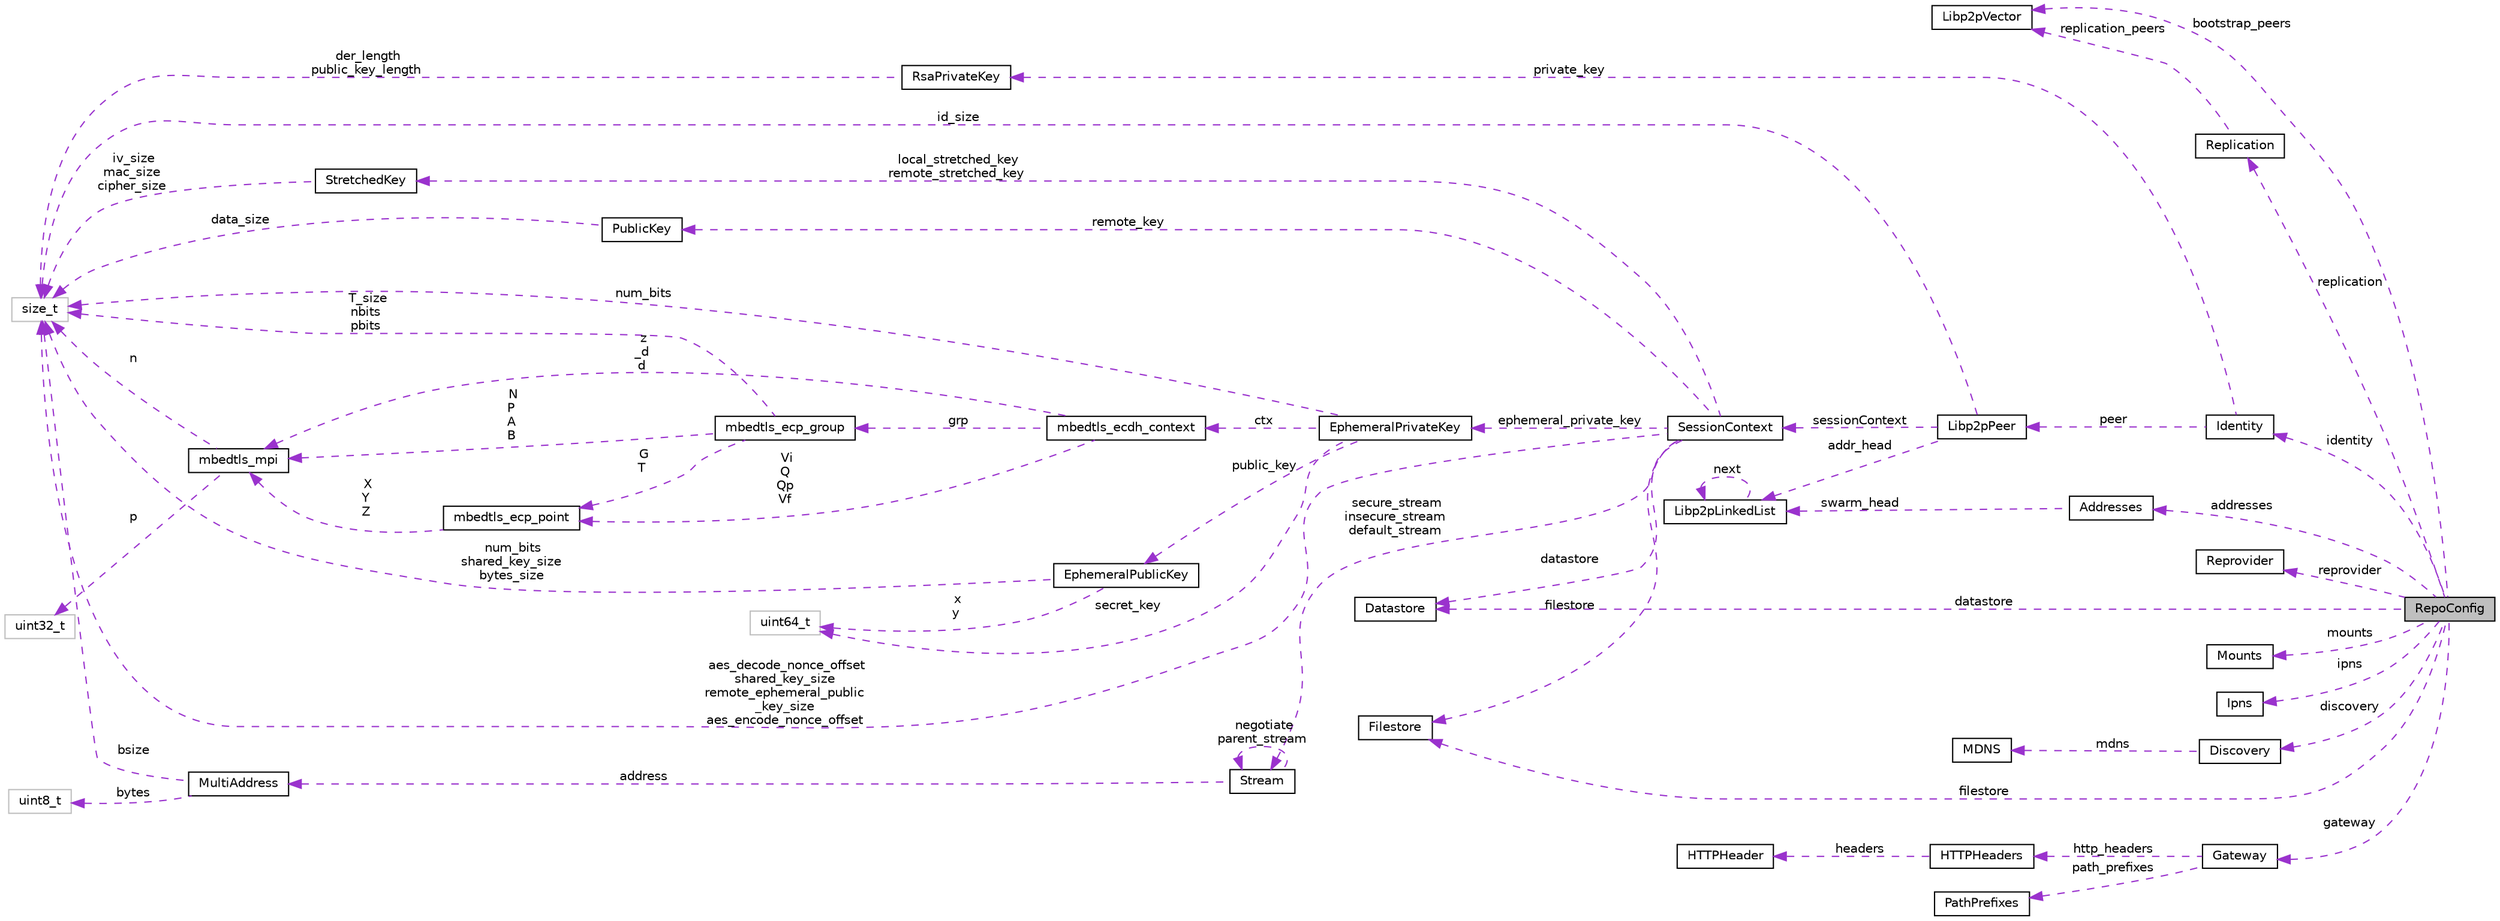 digraph "RepoConfig"
{
  edge [fontname="Helvetica",fontsize="10",labelfontname="Helvetica",labelfontsize="10"];
  node [fontname="Helvetica",fontsize="10",shape=record];
  rankdir="LR";
  Node1 [label="RepoConfig",height=0.2,width=0.4,color="black", fillcolor="grey75", style="filled", fontcolor="black"];
  Node2 -> Node1 [dir="back",color="darkorchid3",fontsize="10",style="dashed",label=" bootstrap_peers" ,fontname="Helvetica"];
  Node2 [label="Libp2pVector",height=0.2,width=0.4,color="black", fillcolor="white", style="filled",URL="$struct_libp2p_vector.html"];
  Node3 -> Node1 [dir="back",color="darkorchid3",fontsize="10",style="dashed",label=" identity" ,fontname="Helvetica"];
  Node3 [label="Identity",height=0.2,width=0.4,color="black", fillcolor="white", style="filled",URL="$struct_identity.html"];
  Node4 -> Node3 [dir="back",color="darkorchid3",fontsize="10",style="dashed",label=" peer" ,fontname="Helvetica"];
  Node4 [label="Libp2pPeer",height=0.2,width=0.4,color="black", fillcolor="white", style="filled",URL="$struct_libp2p_peer.html"];
  Node5 -> Node4 [dir="back",color="darkorchid3",fontsize="10",style="dashed",label=" sessionContext" ,fontname="Helvetica"];
  Node5 [label="SessionContext",height=0.2,width=0.4,color="black", fillcolor="white", style="filled",URL="$struct_session_context.html"];
  Node6 -> Node5 [dir="back",color="darkorchid3",fontsize="10",style="dashed",label=" ephemeral_private_key" ,fontname="Helvetica"];
  Node6 [label="EphemeralPrivateKey",height=0.2,width=0.4,color="black", fillcolor="white", style="filled",URL="$struct_ephemeral_private_key.html"];
  Node7 -> Node6 [dir="back",color="darkorchid3",fontsize="10",style="dashed",label=" secret_key" ,fontname="Helvetica"];
  Node7 [label="uint64_t",height=0.2,width=0.4,color="grey75", fillcolor="white", style="filled"];
  Node8 -> Node6 [dir="back",color="darkorchid3",fontsize="10",style="dashed",label=" public_key" ,fontname="Helvetica"];
  Node8 [label="EphemeralPublicKey",height=0.2,width=0.4,color="black", fillcolor="white", style="filled",URL="$struct_ephemeral_public_key.html"];
  Node7 -> Node8 [dir="back",color="darkorchid3",fontsize="10",style="dashed",label=" x\ny" ,fontname="Helvetica"];
  Node9 -> Node8 [dir="back",color="darkorchid3",fontsize="10",style="dashed",label=" num_bits\nshared_key_size\nbytes_size" ,fontname="Helvetica"];
  Node9 [label="size_t",height=0.2,width=0.4,color="grey75", fillcolor="white", style="filled"];
  Node9 -> Node6 [dir="back",color="darkorchid3",fontsize="10",style="dashed",label=" num_bits" ,fontname="Helvetica"];
  Node10 -> Node6 [dir="back",color="darkorchid3",fontsize="10",style="dashed",label=" ctx" ,fontname="Helvetica"];
  Node10 [label="mbedtls_ecdh_context",height=0.2,width=0.4,color="black", fillcolor="white", style="filled",URL="$structmbedtls__ecdh__context.html",tooltip="ECDH context structure. "];
  Node11 -> Node10 [dir="back",color="darkorchid3",fontsize="10",style="dashed",label=" grp" ,fontname="Helvetica"];
  Node11 [label="mbedtls_ecp_group",height=0.2,width=0.4,color="black", fillcolor="white", style="filled",URL="$structmbedtls__ecp__group.html",tooltip="ECP group structure. "];
  Node9 -> Node11 [dir="back",color="darkorchid3",fontsize="10",style="dashed",label=" T_size\nnbits\npbits" ,fontname="Helvetica"];
  Node12 -> Node11 [dir="back",color="darkorchid3",fontsize="10",style="dashed",label=" G\nT" ,fontname="Helvetica"];
  Node12 [label="mbedtls_ecp_point",height=0.2,width=0.4,color="black", fillcolor="white", style="filled",URL="$structmbedtls__ecp__point.html",tooltip="ECP point structure (jacobian coordinates) "];
  Node13 -> Node12 [dir="back",color="darkorchid3",fontsize="10",style="dashed",label=" X\nY\nZ" ,fontname="Helvetica"];
  Node13 [label="mbedtls_mpi",height=0.2,width=0.4,color="black", fillcolor="white", style="filled",URL="$structmbedtls__mpi.html",tooltip="MPI structure. "];
  Node14 -> Node13 [dir="back",color="darkorchid3",fontsize="10",style="dashed",label=" p" ,fontname="Helvetica"];
  Node14 [label="uint32_t",height=0.2,width=0.4,color="grey75", fillcolor="white", style="filled"];
  Node9 -> Node13 [dir="back",color="darkorchid3",fontsize="10",style="dashed",label=" n" ,fontname="Helvetica"];
  Node13 -> Node11 [dir="back",color="darkorchid3",fontsize="10",style="dashed",label=" N\nP\nA\nB" ,fontname="Helvetica"];
  Node12 -> Node10 [dir="back",color="darkorchid3",fontsize="10",style="dashed",label=" Vi\nQ\nQp\nVf" ,fontname="Helvetica"];
  Node13 -> Node10 [dir="back",color="darkorchid3",fontsize="10",style="dashed",label=" z\n_d\nd" ,fontname="Helvetica"];
  Node15 -> Node5 [dir="back",color="darkorchid3",fontsize="10",style="dashed",label=" local_stretched_key\nremote_stretched_key" ,fontname="Helvetica"];
  Node15 [label="StretchedKey",height=0.2,width=0.4,color="black", fillcolor="white", style="filled",URL="$struct_stretched_key.html"];
  Node9 -> Node15 [dir="back",color="darkorchid3",fontsize="10",style="dashed",label=" iv_size\nmac_size\ncipher_size" ,fontname="Helvetica"];
  Node16 -> Node5 [dir="back",color="darkorchid3",fontsize="10",style="dashed",label=" remote_key" ,fontname="Helvetica"];
  Node16 [label="PublicKey",height=0.2,width=0.4,color="black", fillcolor="white", style="filled",URL="$struct_public_key.html"];
  Node9 -> Node16 [dir="back",color="darkorchid3",fontsize="10",style="dashed",label=" data_size" ,fontname="Helvetica"];
  Node17 -> Node5 [dir="back",color="darkorchid3",fontsize="10",style="dashed",label=" filestore" ,fontname="Helvetica"];
  Node17 [label="Filestore",height=0.2,width=0.4,color="black", fillcolor="white", style="filled",URL="$struct_filestore.html"];
  Node9 -> Node5 [dir="back",color="darkorchid3",fontsize="10",style="dashed",label=" aes_decode_nonce_offset\nshared_key_size\nremote_ephemeral_public\l_key_size\naes_encode_nonce_offset" ,fontname="Helvetica"];
  Node18 -> Node5 [dir="back",color="darkorchid3",fontsize="10",style="dashed",label=" datastore" ,fontname="Helvetica"];
  Node18 [label="Datastore",height=0.2,width=0.4,color="black", fillcolor="white", style="filled",URL="$struct_datastore.html"];
  Node19 -> Node5 [dir="back",color="darkorchid3",fontsize="10",style="dashed",label=" secure_stream\ninsecure_stream\ndefault_stream" ,fontname="Helvetica"];
  Node19 [label="Stream",height=0.2,width=0.4,color="black", fillcolor="white", style="filled",URL="$struct_stream.html"];
  Node20 -> Node19 [dir="back",color="darkorchid3",fontsize="10",style="dashed",label=" address" ,fontname="Helvetica"];
  Node20 [label="MultiAddress",height=0.2,width=0.4,color="black", fillcolor="white", style="filled",URL="$struct_multi_address.html"];
  Node21 -> Node20 [dir="back",color="darkorchid3",fontsize="10",style="dashed",label=" bytes" ,fontname="Helvetica"];
  Node21 [label="uint8_t",height=0.2,width=0.4,color="grey75", fillcolor="white", style="filled"];
  Node9 -> Node20 [dir="back",color="darkorchid3",fontsize="10",style="dashed",label=" bsize" ,fontname="Helvetica"];
  Node19 -> Node19 [dir="back",color="darkorchid3",fontsize="10",style="dashed",label=" negotiate\nparent_stream" ,fontname="Helvetica"];
  Node22 -> Node4 [dir="back",color="darkorchid3",fontsize="10",style="dashed",label=" addr_head" ,fontname="Helvetica"];
  Node22 [label="Libp2pLinkedList",height=0.2,width=0.4,color="black", fillcolor="white", style="filled",URL="$struct_libp2p_linked_list.html"];
  Node22 -> Node22 [dir="back",color="darkorchid3",fontsize="10",style="dashed",label=" next" ,fontname="Helvetica"];
  Node9 -> Node4 [dir="back",color="darkorchid3",fontsize="10",style="dashed",label=" id_size" ,fontname="Helvetica"];
  Node23 -> Node3 [dir="back",color="darkorchid3",fontsize="10",style="dashed",label=" private_key" ,fontname="Helvetica"];
  Node23 [label="RsaPrivateKey",height=0.2,width=0.4,color="black", fillcolor="white", style="filled",URL="$struct_rsa_private_key.html"];
  Node9 -> Node23 [dir="back",color="darkorchid3",fontsize="10",style="dashed",label=" der_length\npublic_key_length" ,fontname="Helvetica"];
  Node24 -> Node1 [dir="back",color="darkorchid3",fontsize="10",style="dashed",label=" reprovider" ,fontname="Helvetica"];
  Node24 [label="Reprovider",height=0.2,width=0.4,color="black", fillcolor="white", style="filled",URL="$struct_reprovider.html"];
  Node25 -> Node1 [dir="back",color="darkorchid3",fontsize="10",style="dashed",label=" discovery" ,fontname="Helvetica"];
  Node25 [label="Discovery",height=0.2,width=0.4,color="black", fillcolor="white", style="filled",URL="$struct_discovery.html"];
  Node26 -> Node25 [dir="back",color="darkorchid3",fontsize="10",style="dashed",label=" mdns" ,fontname="Helvetica"];
  Node26 [label="MDNS",height=0.2,width=0.4,color="black", fillcolor="white", style="filled",URL="$struct_m_d_n_s.html"];
  Node27 -> Node1 [dir="back",color="darkorchid3",fontsize="10",style="dashed",label=" mounts" ,fontname="Helvetica"];
  Node27 [label="Mounts",height=0.2,width=0.4,color="black", fillcolor="white", style="filled",URL="$struct_mounts.html"];
  Node28 -> Node1 [dir="back",color="darkorchid3",fontsize="10",style="dashed",label=" ipns" ,fontname="Helvetica"];
  Node28 [label="Ipns",height=0.2,width=0.4,color="black", fillcolor="white", style="filled",URL="$struct_ipns.html"];
  Node17 -> Node1 [dir="back",color="darkorchid3",fontsize="10",style="dashed",label=" filestore" ,fontname="Helvetica"];
  Node29 -> Node1 [dir="back",color="darkorchid3",fontsize="10",style="dashed",label=" addresses" ,fontname="Helvetica"];
  Node29 [label="Addresses",height=0.2,width=0.4,color="black", fillcolor="white", style="filled",URL="$struct_addresses.html"];
  Node22 -> Node29 [dir="back",color="darkorchid3",fontsize="10",style="dashed",label=" swarm_head" ,fontname="Helvetica"];
  Node30 -> Node1 [dir="back",color="darkorchid3",fontsize="10",style="dashed",label=" replication" ,fontname="Helvetica"];
  Node30 [label="Replication",height=0.2,width=0.4,color="black", fillcolor="white", style="filled",URL="$struct_replication.html"];
  Node2 -> Node30 [dir="back",color="darkorchid3",fontsize="10",style="dashed",label=" replication_peers" ,fontname="Helvetica"];
  Node31 -> Node1 [dir="back",color="darkorchid3",fontsize="10",style="dashed",label=" gateway" ,fontname="Helvetica"];
  Node31 [label="Gateway",height=0.2,width=0.4,color="black", fillcolor="white", style="filled",URL="$struct_gateway.html"];
  Node32 -> Node31 [dir="back",color="darkorchid3",fontsize="10",style="dashed",label=" http_headers" ,fontname="Helvetica"];
  Node32 [label="HTTPHeaders",height=0.2,width=0.4,color="black", fillcolor="white", style="filled",URL="$struct_h_t_t_p_headers.html"];
  Node33 -> Node32 [dir="back",color="darkorchid3",fontsize="10",style="dashed",label=" headers" ,fontname="Helvetica"];
  Node33 [label="HTTPHeader",height=0.2,width=0.4,color="black", fillcolor="white", style="filled",URL="$struct_h_t_t_p_header.html"];
  Node34 -> Node31 [dir="back",color="darkorchid3",fontsize="10",style="dashed",label=" path_prefixes" ,fontname="Helvetica"];
  Node34 [label="PathPrefixes",height=0.2,width=0.4,color="black", fillcolor="white", style="filled",URL="$struct_path_prefixes.html"];
  Node18 -> Node1 [dir="back",color="darkorchid3",fontsize="10",style="dashed",label=" datastore" ,fontname="Helvetica"];
}
